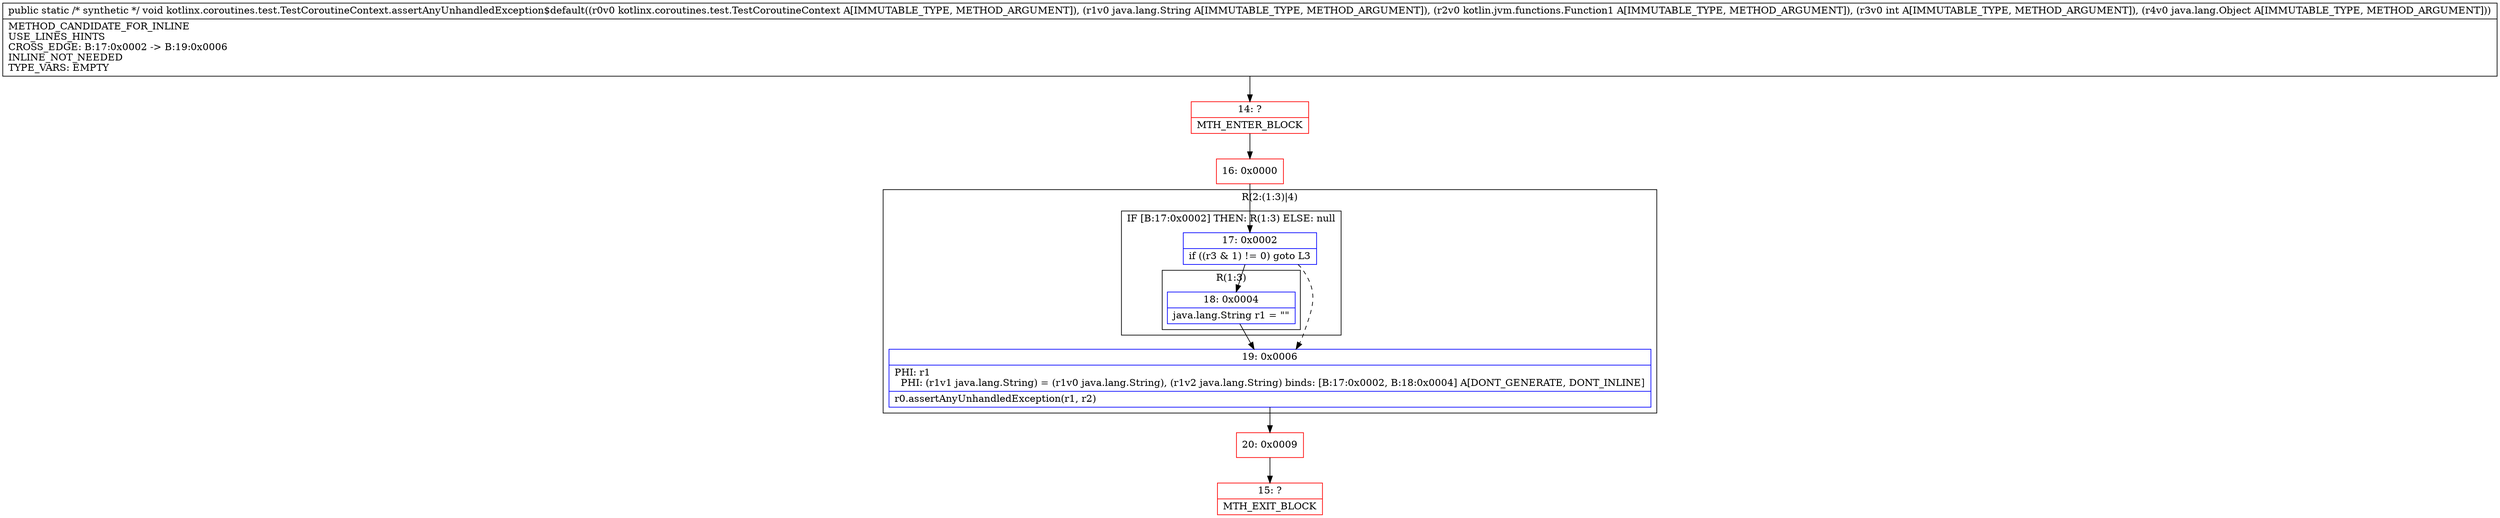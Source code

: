 digraph "CFG forkotlinx.coroutines.test.TestCoroutineContext.assertAnyUnhandledException$default(Lkotlinx\/coroutines\/test\/TestCoroutineContext;Ljava\/lang\/String;Lkotlin\/jvm\/functions\/Function1;ILjava\/lang\/Object;)V" {
subgraph cluster_Region_850046057 {
label = "R(2:(1:3)|4)";
node [shape=record,color=blue];
subgraph cluster_IfRegion_1449378296 {
label = "IF [B:17:0x0002] THEN: R(1:3) ELSE: null";
node [shape=record,color=blue];
Node_17 [shape=record,label="{17\:\ 0x0002|if ((r3 & 1) != 0) goto L3\l}"];
subgraph cluster_Region_1118042930 {
label = "R(1:3)";
node [shape=record,color=blue];
Node_18 [shape=record,label="{18\:\ 0x0004|java.lang.String r1 = \"\"\l}"];
}
}
Node_19 [shape=record,label="{19\:\ 0x0006|PHI: r1 \l  PHI: (r1v1 java.lang.String) = (r1v0 java.lang.String), (r1v2 java.lang.String) binds: [B:17:0x0002, B:18:0x0004] A[DONT_GENERATE, DONT_INLINE]\l|r0.assertAnyUnhandledException(r1, r2)\l}"];
}
Node_14 [shape=record,color=red,label="{14\:\ ?|MTH_ENTER_BLOCK\l}"];
Node_16 [shape=record,color=red,label="{16\:\ 0x0000}"];
Node_20 [shape=record,color=red,label="{20\:\ 0x0009}"];
Node_15 [shape=record,color=red,label="{15\:\ ?|MTH_EXIT_BLOCK\l}"];
MethodNode[shape=record,label="{public static \/* synthetic *\/ void kotlinx.coroutines.test.TestCoroutineContext.assertAnyUnhandledException$default((r0v0 kotlinx.coroutines.test.TestCoroutineContext A[IMMUTABLE_TYPE, METHOD_ARGUMENT]), (r1v0 java.lang.String A[IMMUTABLE_TYPE, METHOD_ARGUMENT]), (r2v0 kotlin.jvm.functions.Function1 A[IMMUTABLE_TYPE, METHOD_ARGUMENT]), (r3v0 int A[IMMUTABLE_TYPE, METHOD_ARGUMENT]), (r4v0 java.lang.Object A[IMMUTABLE_TYPE, METHOD_ARGUMENT]))  | METHOD_CANDIDATE_FOR_INLINE\lUSE_LINES_HINTS\lCROSS_EDGE: B:17:0x0002 \-\> B:19:0x0006\lINLINE_NOT_NEEDED\lTYPE_VARS: EMPTY\l}"];
MethodNode -> Node_14;Node_17 -> Node_18;
Node_17 -> Node_19[style=dashed];
Node_18 -> Node_19;
Node_19 -> Node_20;
Node_14 -> Node_16;
Node_16 -> Node_17;
Node_20 -> Node_15;
}


